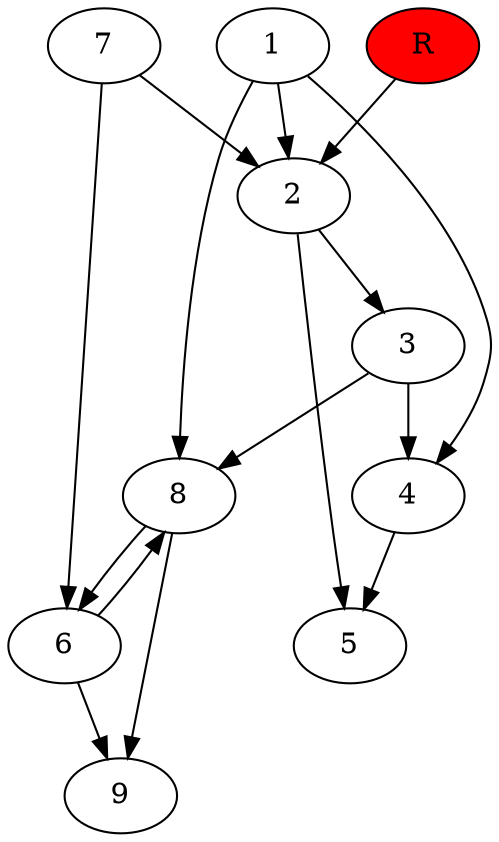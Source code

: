 digraph prb5751 {
	1
	2
	3
	4
	5
	6
	7
	8
	R [fillcolor="#ff0000" style=filled]
	1 -> 2
	1 -> 4
	1 -> 8
	2 -> 3
	2 -> 5
	3 -> 4
	3 -> 8
	4 -> 5
	6 -> 8
	6 -> 9
	7 -> 2
	7 -> 6
	8 -> 6
	8 -> 9
	R -> 2
}
